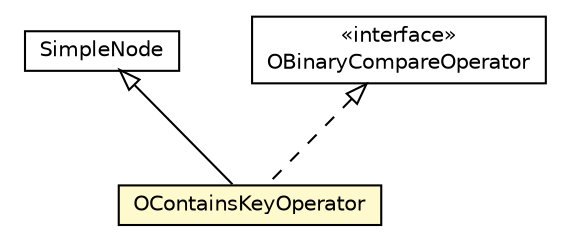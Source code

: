 #!/usr/local/bin/dot
#
# Class diagram 
# Generated by UMLGraph version R5_6-24-gf6e263 (http://www.umlgraph.org/)
#

digraph G {
	edge [fontname="Helvetica",fontsize=10,labelfontname="Helvetica",labelfontsize=10];
	node [fontname="Helvetica",fontsize=10,shape=plaintext];
	nodesep=0.25;
	ranksep=0.5;
	// com.orientechnologies.orient.core.sql.parser.SimpleNode
	c1236229 [label=<<table title="com.orientechnologies.orient.core.sql.parser.SimpleNode" border="0" cellborder="1" cellspacing="0" cellpadding="2" port="p" href="./SimpleNode.html">
		<tr><td><table border="0" cellspacing="0" cellpadding="1">
<tr><td align="center" balign="center"> SimpleNode </td></tr>
		</table></td></tr>
		</table>>, URL="./SimpleNode.html", fontname="Helvetica", fontcolor="black", fontsize=10.0];
	// com.orientechnologies.orient.core.sql.parser.OBinaryCompareOperator
	c1236249 [label=<<table title="com.orientechnologies.orient.core.sql.parser.OBinaryCompareOperator" border="0" cellborder="1" cellspacing="0" cellpadding="2" port="p" href="./OBinaryCompareOperator.html">
		<tr><td><table border="0" cellspacing="0" cellpadding="1">
<tr><td align="center" balign="center"> &#171;interface&#187; </td></tr>
<tr><td align="center" balign="center"> OBinaryCompareOperator </td></tr>
		</table></td></tr>
		</table>>, URL="./OBinaryCompareOperator.html", fontname="Helvetica", fontcolor="black", fontsize=10.0];
	// com.orientechnologies.orient.core.sql.parser.OContainsKeyOperator
	c1236330 [label=<<table title="com.orientechnologies.orient.core.sql.parser.OContainsKeyOperator" border="0" cellborder="1" cellspacing="0" cellpadding="2" port="p" bgcolor="lemonChiffon" href="./OContainsKeyOperator.html">
		<tr><td><table border="0" cellspacing="0" cellpadding="1">
<tr><td align="center" balign="center"> OContainsKeyOperator </td></tr>
		</table></td></tr>
		</table>>, URL="./OContainsKeyOperator.html", fontname="Helvetica", fontcolor="black", fontsize=10.0];
	//com.orientechnologies.orient.core.sql.parser.OContainsKeyOperator extends com.orientechnologies.orient.core.sql.parser.SimpleNode
	c1236229:p -> c1236330:p [dir=back,arrowtail=empty];
	//com.orientechnologies.orient.core.sql.parser.OContainsKeyOperator implements com.orientechnologies.orient.core.sql.parser.OBinaryCompareOperator
	c1236249:p -> c1236330:p [dir=back,arrowtail=empty,style=dashed];
}

